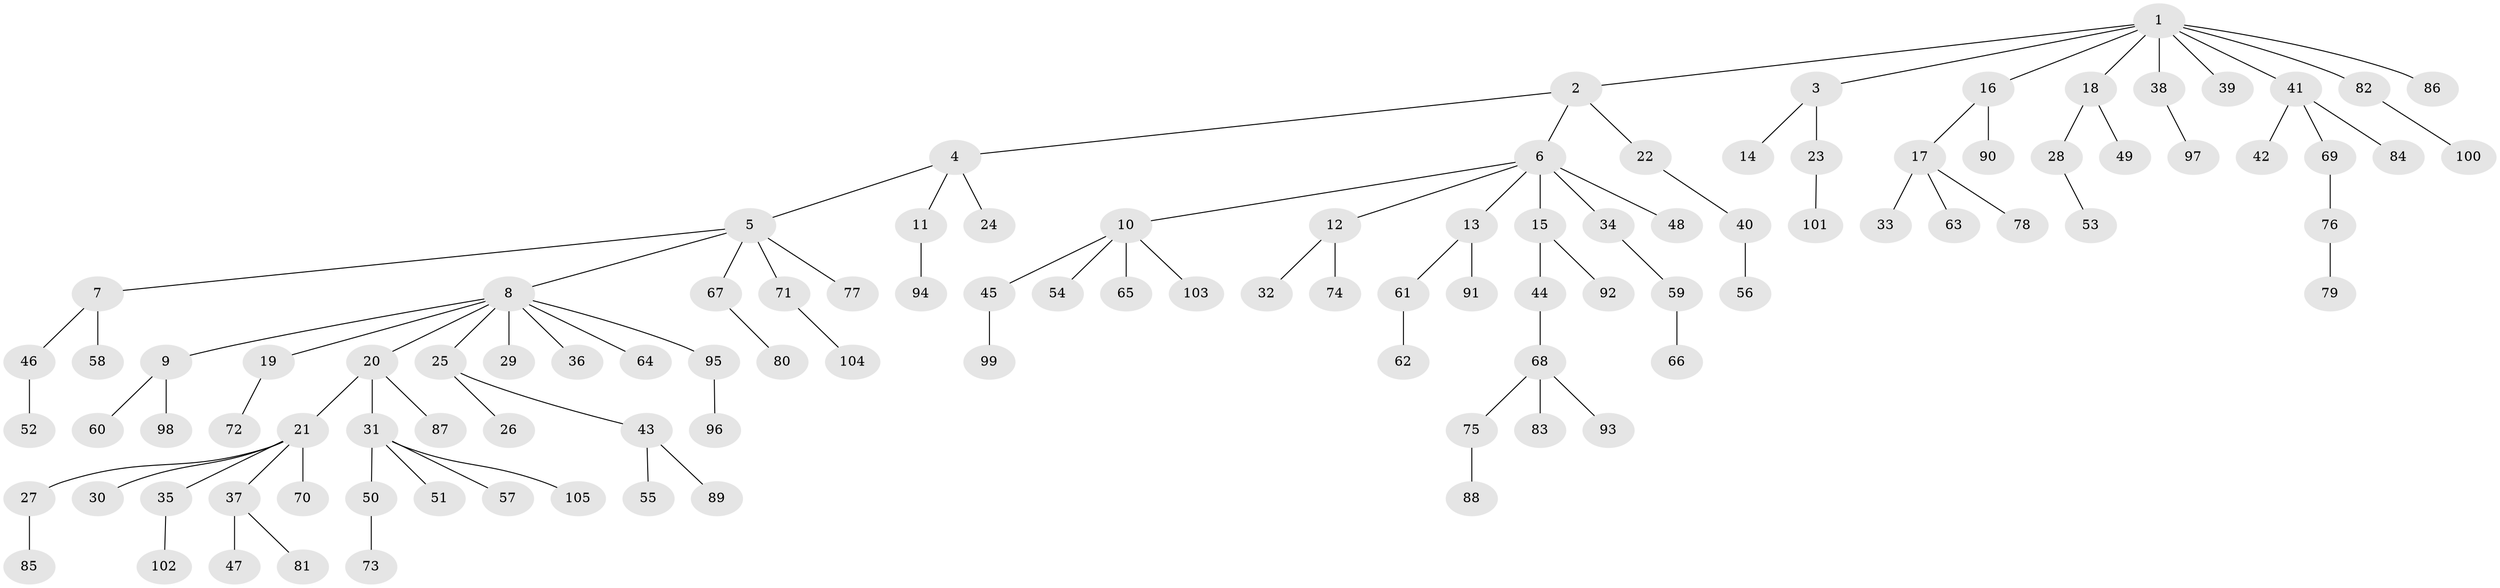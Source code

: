 // Generated by graph-tools (version 1.1) at 2025/36/03/09/25 02:36:53]
// undirected, 105 vertices, 104 edges
graph export_dot {
graph [start="1"]
  node [color=gray90,style=filled];
  1;
  2;
  3;
  4;
  5;
  6;
  7;
  8;
  9;
  10;
  11;
  12;
  13;
  14;
  15;
  16;
  17;
  18;
  19;
  20;
  21;
  22;
  23;
  24;
  25;
  26;
  27;
  28;
  29;
  30;
  31;
  32;
  33;
  34;
  35;
  36;
  37;
  38;
  39;
  40;
  41;
  42;
  43;
  44;
  45;
  46;
  47;
  48;
  49;
  50;
  51;
  52;
  53;
  54;
  55;
  56;
  57;
  58;
  59;
  60;
  61;
  62;
  63;
  64;
  65;
  66;
  67;
  68;
  69;
  70;
  71;
  72;
  73;
  74;
  75;
  76;
  77;
  78;
  79;
  80;
  81;
  82;
  83;
  84;
  85;
  86;
  87;
  88;
  89;
  90;
  91;
  92;
  93;
  94;
  95;
  96;
  97;
  98;
  99;
  100;
  101;
  102;
  103;
  104;
  105;
  1 -- 2;
  1 -- 3;
  1 -- 16;
  1 -- 18;
  1 -- 38;
  1 -- 39;
  1 -- 41;
  1 -- 82;
  1 -- 86;
  2 -- 4;
  2 -- 6;
  2 -- 22;
  3 -- 14;
  3 -- 23;
  4 -- 5;
  4 -- 11;
  4 -- 24;
  5 -- 7;
  5 -- 8;
  5 -- 67;
  5 -- 71;
  5 -- 77;
  6 -- 10;
  6 -- 12;
  6 -- 13;
  6 -- 15;
  6 -- 34;
  6 -- 48;
  7 -- 46;
  7 -- 58;
  8 -- 9;
  8 -- 19;
  8 -- 20;
  8 -- 25;
  8 -- 29;
  8 -- 36;
  8 -- 64;
  8 -- 95;
  9 -- 60;
  9 -- 98;
  10 -- 45;
  10 -- 54;
  10 -- 65;
  10 -- 103;
  11 -- 94;
  12 -- 32;
  12 -- 74;
  13 -- 61;
  13 -- 91;
  15 -- 44;
  15 -- 92;
  16 -- 17;
  16 -- 90;
  17 -- 33;
  17 -- 63;
  17 -- 78;
  18 -- 28;
  18 -- 49;
  19 -- 72;
  20 -- 21;
  20 -- 31;
  20 -- 87;
  21 -- 27;
  21 -- 30;
  21 -- 35;
  21 -- 37;
  21 -- 70;
  22 -- 40;
  23 -- 101;
  25 -- 26;
  25 -- 43;
  27 -- 85;
  28 -- 53;
  31 -- 50;
  31 -- 51;
  31 -- 57;
  31 -- 105;
  34 -- 59;
  35 -- 102;
  37 -- 47;
  37 -- 81;
  38 -- 97;
  40 -- 56;
  41 -- 42;
  41 -- 69;
  41 -- 84;
  43 -- 55;
  43 -- 89;
  44 -- 68;
  45 -- 99;
  46 -- 52;
  50 -- 73;
  59 -- 66;
  61 -- 62;
  67 -- 80;
  68 -- 75;
  68 -- 83;
  68 -- 93;
  69 -- 76;
  71 -- 104;
  75 -- 88;
  76 -- 79;
  82 -- 100;
  95 -- 96;
}
